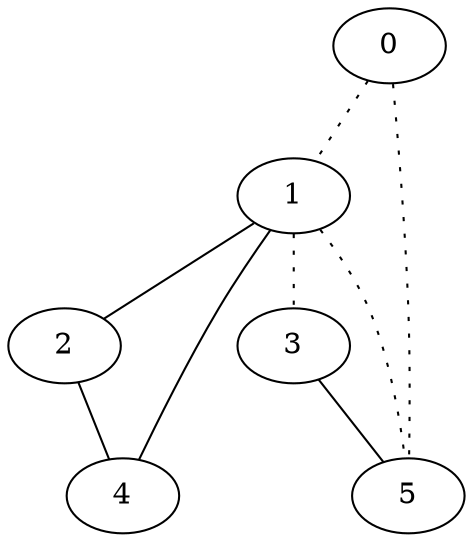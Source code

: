 graph {
a0 -- a1 [style=dotted];
a0 -- a5 [style=dotted];
a1 -- a2;
a1 -- a3 [style=dotted];
a1 -- a4;
a1 -- a5 [style=dotted];
a2 -- a4;
a3 -- a5;
a0[label=0];
a1[label=1];
a2[label=2];
a3[label=3];
a4[label=4];
a5[label=5];
}
